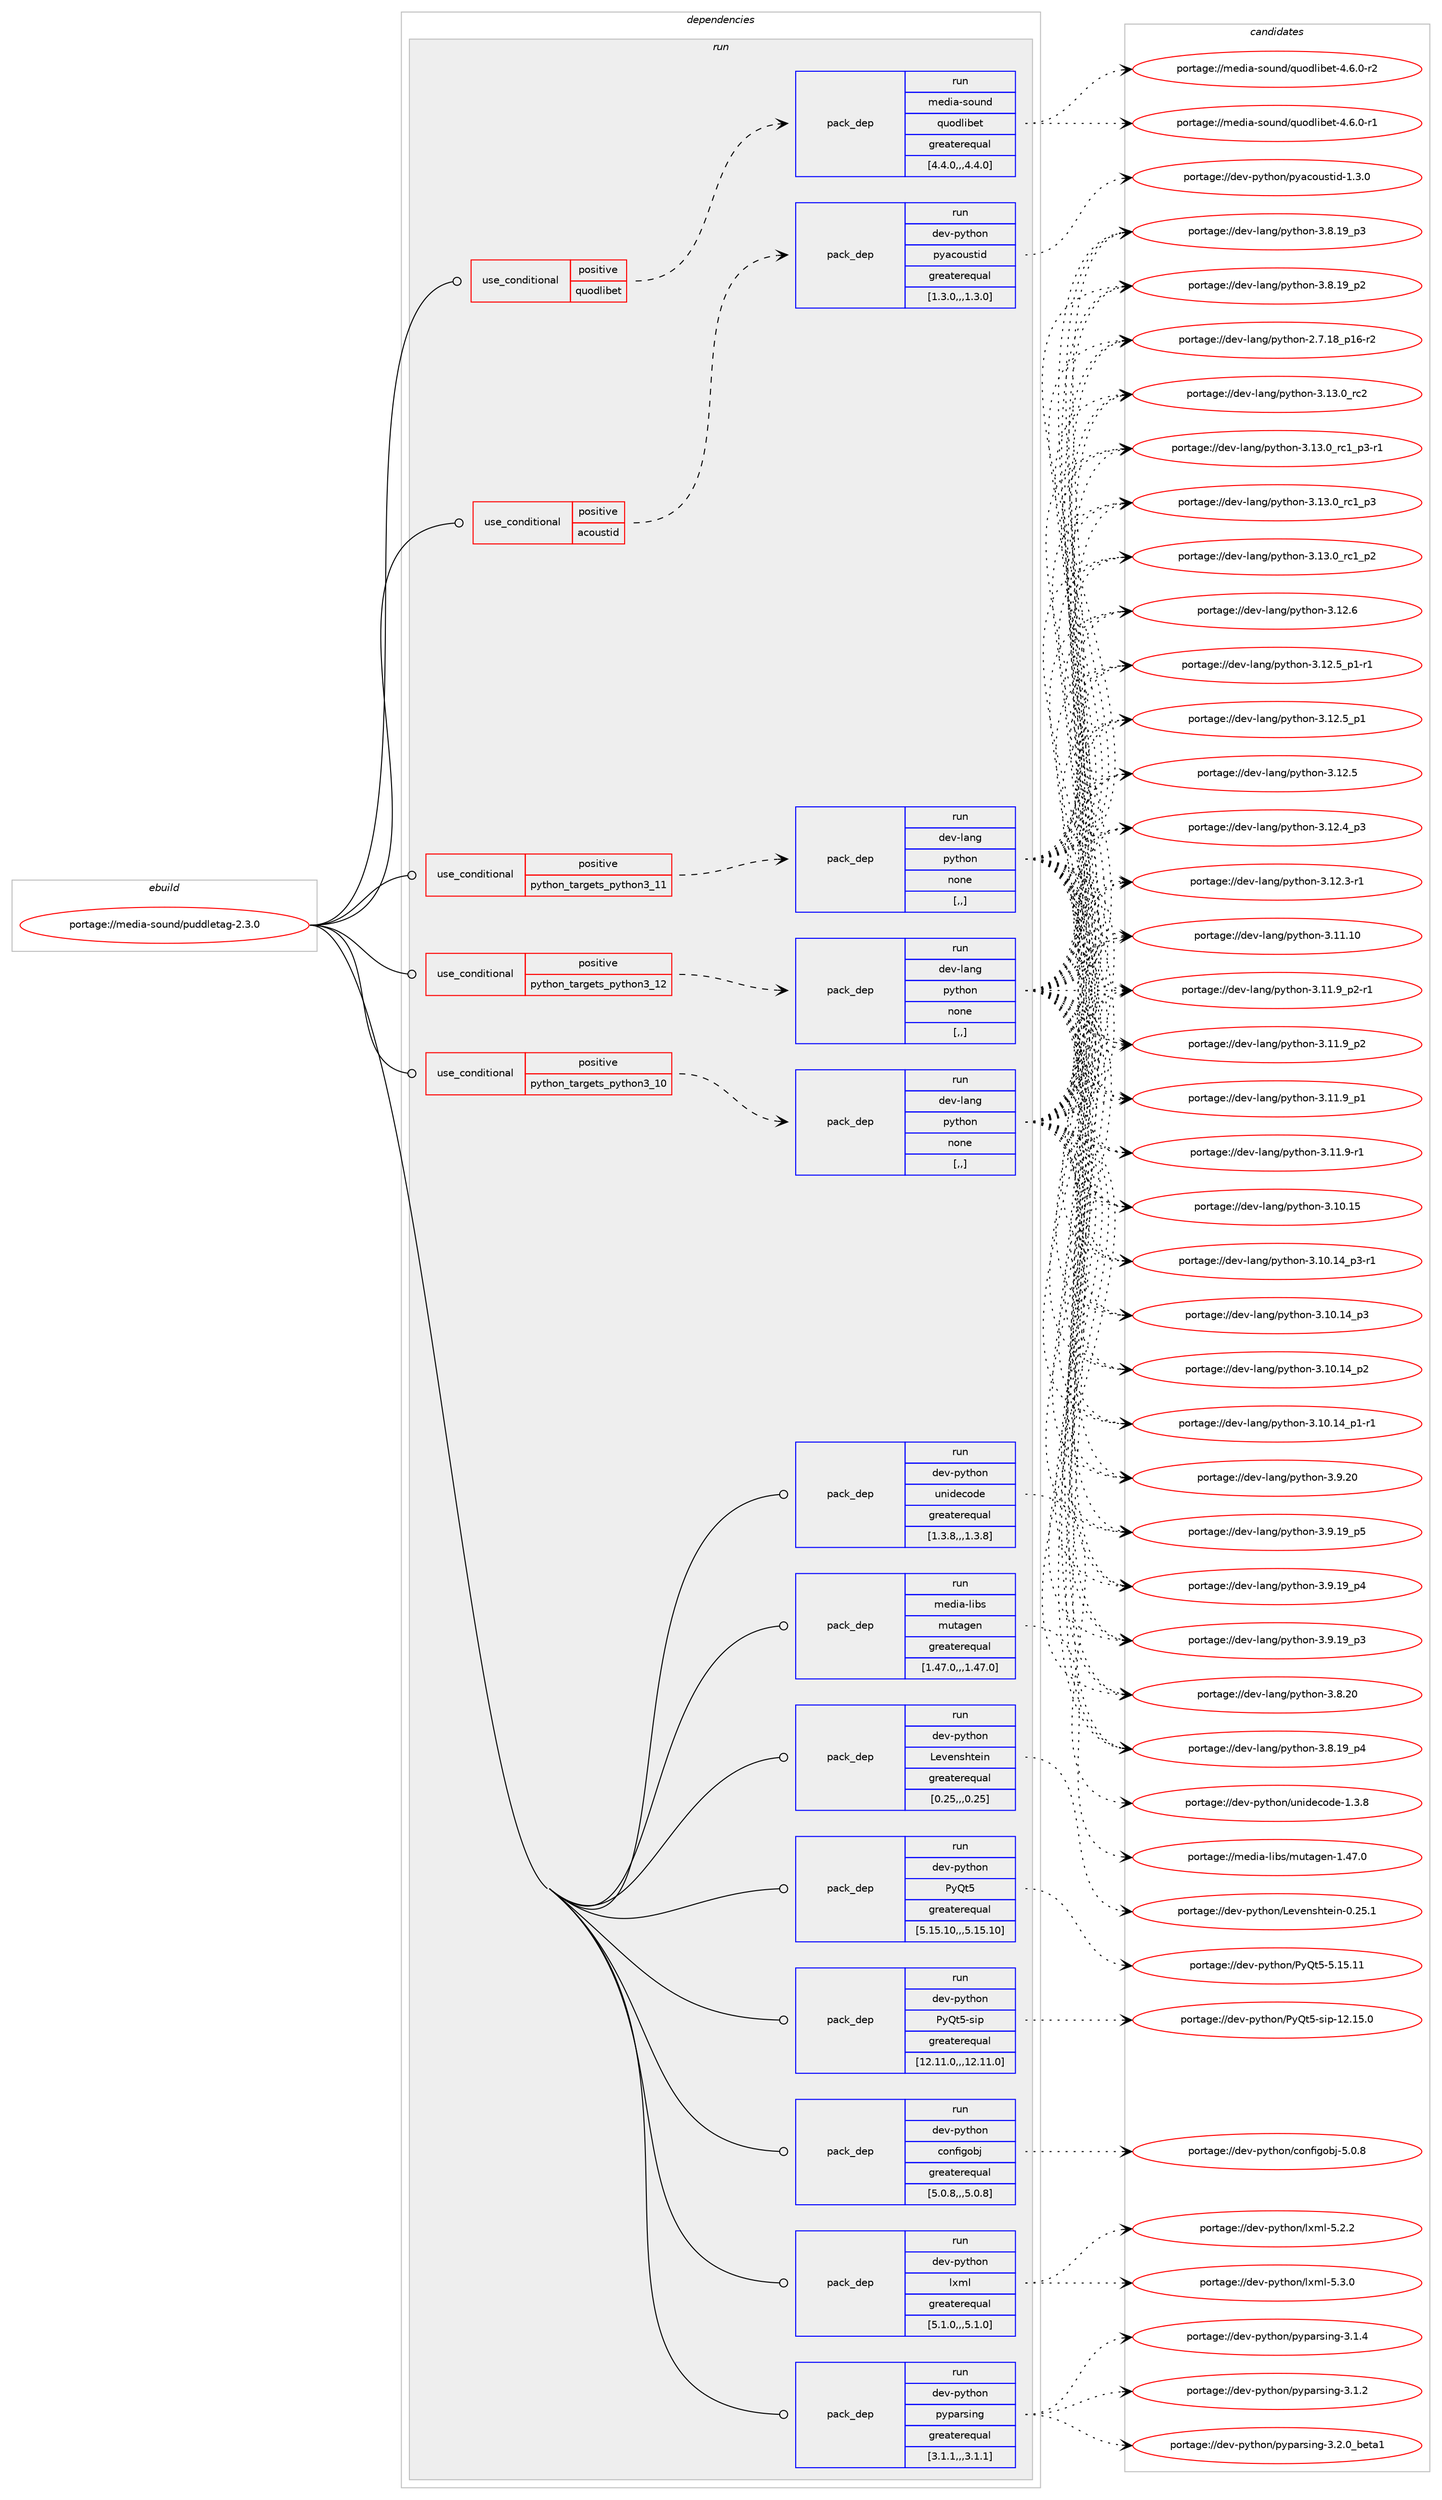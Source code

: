 digraph prolog {

# *************
# Graph options
# *************

newrank=true;
concentrate=true;
compound=true;
graph [rankdir=LR,fontname=Helvetica,fontsize=10,ranksep=1.5];#, ranksep=2.5, nodesep=0.2];
edge  [arrowhead=vee];
node  [fontname=Helvetica,fontsize=10];

# **********
# The ebuild
# **********

subgraph cluster_leftcol {
color=gray;
label=<<i>ebuild</i>>;
id [label="portage://media-sound/puddletag-2.3.0", color=red, width=4, href="../media-sound/puddletag-2.3.0.svg"];
}

# ****************
# The dependencies
# ****************

subgraph cluster_midcol {
color=gray;
label=<<i>dependencies</i>>;
subgraph cluster_compile {
fillcolor="#eeeeee";
style=filled;
label=<<i>compile</i>>;
}
subgraph cluster_compileandrun {
fillcolor="#eeeeee";
style=filled;
label=<<i>compile and run</i>>;
}
subgraph cluster_run {
fillcolor="#eeeeee";
style=filled;
label=<<i>run</i>>;
subgraph cond214558 {
dependency829750 [label=<<TABLE BORDER="0" CELLBORDER="1" CELLSPACING="0" CELLPADDING="4"><TR><TD ROWSPAN="3" CELLPADDING="10">use_conditional</TD></TR><TR><TD>positive</TD></TR><TR><TD>acoustid</TD></TR></TABLE>>, shape=none, color=red];
subgraph pack608952 {
dependency829751 [label=<<TABLE BORDER="0" CELLBORDER="1" CELLSPACING="0" CELLPADDING="4" WIDTH="220"><TR><TD ROWSPAN="6" CELLPADDING="30">pack_dep</TD></TR><TR><TD WIDTH="110">run</TD></TR><TR><TD>dev-python</TD></TR><TR><TD>pyacoustid</TD></TR><TR><TD>greaterequal</TD></TR><TR><TD>[1.3.0,,,1.3.0]</TD></TR></TABLE>>, shape=none, color=blue];
}
dependency829750:e -> dependency829751:w [weight=20,style="dashed",arrowhead="vee"];
}
id:e -> dependency829750:w [weight=20,style="solid",arrowhead="odot"];
subgraph cond214559 {
dependency829752 [label=<<TABLE BORDER="0" CELLBORDER="1" CELLSPACING="0" CELLPADDING="4"><TR><TD ROWSPAN="3" CELLPADDING="10">use_conditional</TD></TR><TR><TD>positive</TD></TR><TR><TD>python_targets_python3_10</TD></TR></TABLE>>, shape=none, color=red];
subgraph pack608953 {
dependency829753 [label=<<TABLE BORDER="0" CELLBORDER="1" CELLSPACING="0" CELLPADDING="4" WIDTH="220"><TR><TD ROWSPAN="6" CELLPADDING="30">pack_dep</TD></TR><TR><TD WIDTH="110">run</TD></TR><TR><TD>dev-lang</TD></TR><TR><TD>python</TD></TR><TR><TD>none</TD></TR><TR><TD>[,,]</TD></TR></TABLE>>, shape=none, color=blue];
}
dependency829752:e -> dependency829753:w [weight=20,style="dashed",arrowhead="vee"];
}
id:e -> dependency829752:w [weight=20,style="solid",arrowhead="odot"];
subgraph cond214560 {
dependency829754 [label=<<TABLE BORDER="0" CELLBORDER="1" CELLSPACING="0" CELLPADDING="4"><TR><TD ROWSPAN="3" CELLPADDING="10">use_conditional</TD></TR><TR><TD>positive</TD></TR><TR><TD>python_targets_python3_11</TD></TR></TABLE>>, shape=none, color=red];
subgraph pack608954 {
dependency829755 [label=<<TABLE BORDER="0" CELLBORDER="1" CELLSPACING="0" CELLPADDING="4" WIDTH="220"><TR><TD ROWSPAN="6" CELLPADDING="30">pack_dep</TD></TR><TR><TD WIDTH="110">run</TD></TR><TR><TD>dev-lang</TD></TR><TR><TD>python</TD></TR><TR><TD>none</TD></TR><TR><TD>[,,]</TD></TR></TABLE>>, shape=none, color=blue];
}
dependency829754:e -> dependency829755:w [weight=20,style="dashed",arrowhead="vee"];
}
id:e -> dependency829754:w [weight=20,style="solid",arrowhead="odot"];
subgraph cond214561 {
dependency829756 [label=<<TABLE BORDER="0" CELLBORDER="1" CELLSPACING="0" CELLPADDING="4"><TR><TD ROWSPAN="3" CELLPADDING="10">use_conditional</TD></TR><TR><TD>positive</TD></TR><TR><TD>python_targets_python3_12</TD></TR></TABLE>>, shape=none, color=red];
subgraph pack608955 {
dependency829757 [label=<<TABLE BORDER="0" CELLBORDER="1" CELLSPACING="0" CELLPADDING="4" WIDTH="220"><TR><TD ROWSPAN="6" CELLPADDING="30">pack_dep</TD></TR><TR><TD WIDTH="110">run</TD></TR><TR><TD>dev-lang</TD></TR><TR><TD>python</TD></TR><TR><TD>none</TD></TR><TR><TD>[,,]</TD></TR></TABLE>>, shape=none, color=blue];
}
dependency829756:e -> dependency829757:w [weight=20,style="dashed",arrowhead="vee"];
}
id:e -> dependency829756:w [weight=20,style="solid",arrowhead="odot"];
subgraph cond214562 {
dependency829758 [label=<<TABLE BORDER="0" CELLBORDER="1" CELLSPACING="0" CELLPADDING="4"><TR><TD ROWSPAN="3" CELLPADDING="10">use_conditional</TD></TR><TR><TD>positive</TD></TR><TR><TD>quodlibet</TD></TR></TABLE>>, shape=none, color=red];
subgraph pack608956 {
dependency829759 [label=<<TABLE BORDER="0" CELLBORDER="1" CELLSPACING="0" CELLPADDING="4" WIDTH="220"><TR><TD ROWSPAN="6" CELLPADDING="30">pack_dep</TD></TR><TR><TD WIDTH="110">run</TD></TR><TR><TD>media-sound</TD></TR><TR><TD>quodlibet</TD></TR><TR><TD>greaterequal</TD></TR><TR><TD>[4.4.0,,,4.4.0]</TD></TR></TABLE>>, shape=none, color=blue];
}
dependency829758:e -> dependency829759:w [weight=20,style="dashed",arrowhead="vee"];
}
id:e -> dependency829758:w [weight=20,style="solid",arrowhead="odot"];
subgraph pack608957 {
dependency829760 [label=<<TABLE BORDER="0" CELLBORDER="1" CELLSPACING="0" CELLPADDING="4" WIDTH="220"><TR><TD ROWSPAN="6" CELLPADDING="30">pack_dep</TD></TR><TR><TD WIDTH="110">run</TD></TR><TR><TD>dev-python</TD></TR><TR><TD>Levenshtein</TD></TR><TR><TD>greaterequal</TD></TR><TR><TD>[0.25,,,0.25]</TD></TR></TABLE>>, shape=none, color=blue];
}
id:e -> dependency829760:w [weight=20,style="solid",arrowhead="odot"];
subgraph pack608958 {
dependency829761 [label=<<TABLE BORDER="0" CELLBORDER="1" CELLSPACING="0" CELLPADDING="4" WIDTH="220"><TR><TD ROWSPAN="6" CELLPADDING="30">pack_dep</TD></TR><TR><TD WIDTH="110">run</TD></TR><TR><TD>dev-python</TD></TR><TR><TD>PyQt5</TD></TR><TR><TD>greaterequal</TD></TR><TR><TD>[5.15.10,,,5.15.10]</TD></TR></TABLE>>, shape=none, color=blue];
}
id:e -> dependency829761:w [weight=20,style="solid",arrowhead="odot"];
subgraph pack608959 {
dependency829762 [label=<<TABLE BORDER="0" CELLBORDER="1" CELLSPACING="0" CELLPADDING="4" WIDTH="220"><TR><TD ROWSPAN="6" CELLPADDING="30">pack_dep</TD></TR><TR><TD WIDTH="110">run</TD></TR><TR><TD>dev-python</TD></TR><TR><TD>PyQt5-sip</TD></TR><TR><TD>greaterequal</TD></TR><TR><TD>[12.11.0,,,12.11.0]</TD></TR></TABLE>>, shape=none, color=blue];
}
id:e -> dependency829762:w [weight=20,style="solid",arrowhead="odot"];
subgraph pack608960 {
dependency829763 [label=<<TABLE BORDER="0" CELLBORDER="1" CELLSPACING="0" CELLPADDING="4" WIDTH="220"><TR><TD ROWSPAN="6" CELLPADDING="30">pack_dep</TD></TR><TR><TD WIDTH="110">run</TD></TR><TR><TD>dev-python</TD></TR><TR><TD>configobj</TD></TR><TR><TD>greaterequal</TD></TR><TR><TD>[5.0.8,,,5.0.8]</TD></TR></TABLE>>, shape=none, color=blue];
}
id:e -> dependency829763:w [weight=20,style="solid",arrowhead="odot"];
subgraph pack608961 {
dependency829764 [label=<<TABLE BORDER="0" CELLBORDER="1" CELLSPACING="0" CELLPADDING="4" WIDTH="220"><TR><TD ROWSPAN="6" CELLPADDING="30">pack_dep</TD></TR><TR><TD WIDTH="110">run</TD></TR><TR><TD>dev-python</TD></TR><TR><TD>lxml</TD></TR><TR><TD>greaterequal</TD></TR><TR><TD>[5.1.0,,,5.1.0]</TD></TR></TABLE>>, shape=none, color=blue];
}
id:e -> dependency829764:w [weight=20,style="solid",arrowhead="odot"];
subgraph pack608962 {
dependency829765 [label=<<TABLE BORDER="0" CELLBORDER="1" CELLSPACING="0" CELLPADDING="4" WIDTH="220"><TR><TD ROWSPAN="6" CELLPADDING="30">pack_dep</TD></TR><TR><TD WIDTH="110">run</TD></TR><TR><TD>dev-python</TD></TR><TR><TD>pyparsing</TD></TR><TR><TD>greaterequal</TD></TR><TR><TD>[3.1.1,,,3.1.1]</TD></TR></TABLE>>, shape=none, color=blue];
}
id:e -> dependency829765:w [weight=20,style="solid",arrowhead="odot"];
subgraph pack608963 {
dependency829766 [label=<<TABLE BORDER="0" CELLBORDER="1" CELLSPACING="0" CELLPADDING="4" WIDTH="220"><TR><TD ROWSPAN="6" CELLPADDING="30">pack_dep</TD></TR><TR><TD WIDTH="110">run</TD></TR><TR><TD>dev-python</TD></TR><TR><TD>unidecode</TD></TR><TR><TD>greaterequal</TD></TR><TR><TD>[1.3.8,,,1.3.8]</TD></TR></TABLE>>, shape=none, color=blue];
}
id:e -> dependency829766:w [weight=20,style="solid",arrowhead="odot"];
subgraph pack608964 {
dependency829767 [label=<<TABLE BORDER="0" CELLBORDER="1" CELLSPACING="0" CELLPADDING="4" WIDTH="220"><TR><TD ROWSPAN="6" CELLPADDING="30">pack_dep</TD></TR><TR><TD WIDTH="110">run</TD></TR><TR><TD>media-libs</TD></TR><TR><TD>mutagen</TD></TR><TR><TD>greaterequal</TD></TR><TR><TD>[1.47.0,,,1.47.0]</TD></TR></TABLE>>, shape=none, color=blue];
}
id:e -> dependency829767:w [weight=20,style="solid",arrowhead="odot"];
}
}

# **************
# The candidates
# **************

subgraph cluster_choices {
rank=same;
color=gray;
label=<<i>candidates</i>>;

subgraph choice608952 {
color=black;
nodesep=1;
choice10010111845112121116104111110471121219799111117115116105100454946514648 [label="portage://dev-python/pyacoustid-1.3.0", color=red, width=4,href="../dev-python/pyacoustid-1.3.0.svg"];
dependency829751:e -> choice10010111845112121116104111110471121219799111117115116105100454946514648:w [style=dotted,weight="100"];
}
subgraph choice608953 {
color=black;
nodesep=1;
choice10010111845108971101034711212111610411111045514649514648951149950 [label="portage://dev-lang/python-3.13.0_rc2", color=red, width=4,href="../dev-lang/python-3.13.0_rc2.svg"];
choice1001011184510897110103471121211161041111104551464951464895114994995112514511449 [label="portage://dev-lang/python-3.13.0_rc1_p3-r1", color=red, width=4,href="../dev-lang/python-3.13.0_rc1_p3-r1.svg"];
choice100101118451089711010347112121116104111110455146495146489511499499511251 [label="portage://dev-lang/python-3.13.0_rc1_p3", color=red, width=4,href="../dev-lang/python-3.13.0_rc1_p3.svg"];
choice100101118451089711010347112121116104111110455146495146489511499499511250 [label="portage://dev-lang/python-3.13.0_rc1_p2", color=red, width=4,href="../dev-lang/python-3.13.0_rc1_p2.svg"];
choice10010111845108971101034711212111610411111045514649504654 [label="portage://dev-lang/python-3.12.6", color=red, width=4,href="../dev-lang/python-3.12.6.svg"];
choice1001011184510897110103471121211161041111104551464950465395112494511449 [label="portage://dev-lang/python-3.12.5_p1-r1", color=red, width=4,href="../dev-lang/python-3.12.5_p1-r1.svg"];
choice100101118451089711010347112121116104111110455146495046539511249 [label="portage://dev-lang/python-3.12.5_p1", color=red, width=4,href="../dev-lang/python-3.12.5_p1.svg"];
choice10010111845108971101034711212111610411111045514649504653 [label="portage://dev-lang/python-3.12.5", color=red, width=4,href="../dev-lang/python-3.12.5.svg"];
choice100101118451089711010347112121116104111110455146495046529511251 [label="portage://dev-lang/python-3.12.4_p3", color=red, width=4,href="../dev-lang/python-3.12.4_p3.svg"];
choice100101118451089711010347112121116104111110455146495046514511449 [label="portage://dev-lang/python-3.12.3-r1", color=red, width=4,href="../dev-lang/python-3.12.3-r1.svg"];
choice1001011184510897110103471121211161041111104551464949464948 [label="portage://dev-lang/python-3.11.10", color=red, width=4,href="../dev-lang/python-3.11.10.svg"];
choice1001011184510897110103471121211161041111104551464949465795112504511449 [label="portage://dev-lang/python-3.11.9_p2-r1", color=red, width=4,href="../dev-lang/python-3.11.9_p2-r1.svg"];
choice100101118451089711010347112121116104111110455146494946579511250 [label="portage://dev-lang/python-3.11.9_p2", color=red, width=4,href="../dev-lang/python-3.11.9_p2.svg"];
choice100101118451089711010347112121116104111110455146494946579511249 [label="portage://dev-lang/python-3.11.9_p1", color=red, width=4,href="../dev-lang/python-3.11.9_p1.svg"];
choice100101118451089711010347112121116104111110455146494946574511449 [label="portage://dev-lang/python-3.11.9-r1", color=red, width=4,href="../dev-lang/python-3.11.9-r1.svg"];
choice1001011184510897110103471121211161041111104551464948464953 [label="portage://dev-lang/python-3.10.15", color=red, width=4,href="../dev-lang/python-3.10.15.svg"];
choice100101118451089711010347112121116104111110455146494846495295112514511449 [label="portage://dev-lang/python-3.10.14_p3-r1", color=red, width=4,href="../dev-lang/python-3.10.14_p3-r1.svg"];
choice10010111845108971101034711212111610411111045514649484649529511251 [label="portage://dev-lang/python-3.10.14_p3", color=red, width=4,href="../dev-lang/python-3.10.14_p3.svg"];
choice10010111845108971101034711212111610411111045514649484649529511250 [label="portage://dev-lang/python-3.10.14_p2", color=red, width=4,href="../dev-lang/python-3.10.14_p2.svg"];
choice100101118451089711010347112121116104111110455146494846495295112494511449 [label="portage://dev-lang/python-3.10.14_p1-r1", color=red, width=4,href="../dev-lang/python-3.10.14_p1-r1.svg"];
choice10010111845108971101034711212111610411111045514657465048 [label="portage://dev-lang/python-3.9.20", color=red, width=4,href="../dev-lang/python-3.9.20.svg"];
choice100101118451089711010347112121116104111110455146574649579511253 [label="portage://dev-lang/python-3.9.19_p5", color=red, width=4,href="../dev-lang/python-3.9.19_p5.svg"];
choice100101118451089711010347112121116104111110455146574649579511252 [label="portage://dev-lang/python-3.9.19_p4", color=red, width=4,href="../dev-lang/python-3.9.19_p4.svg"];
choice100101118451089711010347112121116104111110455146574649579511251 [label="portage://dev-lang/python-3.9.19_p3", color=red, width=4,href="../dev-lang/python-3.9.19_p3.svg"];
choice10010111845108971101034711212111610411111045514656465048 [label="portage://dev-lang/python-3.8.20", color=red, width=4,href="../dev-lang/python-3.8.20.svg"];
choice100101118451089711010347112121116104111110455146564649579511252 [label="portage://dev-lang/python-3.8.19_p4", color=red, width=4,href="../dev-lang/python-3.8.19_p4.svg"];
choice100101118451089711010347112121116104111110455146564649579511251 [label="portage://dev-lang/python-3.8.19_p3", color=red, width=4,href="../dev-lang/python-3.8.19_p3.svg"];
choice100101118451089711010347112121116104111110455146564649579511250 [label="portage://dev-lang/python-3.8.19_p2", color=red, width=4,href="../dev-lang/python-3.8.19_p2.svg"];
choice100101118451089711010347112121116104111110455046554649569511249544511450 [label="portage://dev-lang/python-2.7.18_p16-r2", color=red, width=4,href="../dev-lang/python-2.7.18_p16-r2.svg"];
dependency829753:e -> choice10010111845108971101034711212111610411111045514649514648951149950:w [style=dotted,weight="100"];
dependency829753:e -> choice1001011184510897110103471121211161041111104551464951464895114994995112514511449:w [style=dotted,weight="100"];
dependency829753:e -> choice100101118451089711010347112121116104111110455146495146489511499499511251:w [style=dotted,weight="100"];
dependency829753:e -> choice100101118451089711010347112121116104111110455146495146489511499499511250:w [style=dotted,weight="100"];
dependency829753:e -> choice10010111845108971101034711212111610411111045514649504654:w [style=dotted,weight="100"];
dependency829753:e -> choice1001011184510897110103471121211161041111104551464950465395112494511449:w [style=dotted,weight="100"];
dependency829753:e -> choice100101118451089711010347112121116104111110455146495046539511249:w [style=dotted,weight="100"];
dependency829753:e -> choice10010111845108971101034711212111610411111045514649504653:w [style=dotted,weight="100"];
dependency829753:e -> choice100101118451089711010347112121116104111110455146495046529511251:w [style=dotted,weight="100"];
dependency829753:e -> choice100101118451089711010347112121116104111110455146495046514511449:w [style=dotted,weight="100"];
dependency829753:e -> choice1001011184510897110103471121211161041111104551464949464948:w [style=dotted,weight="100"];
dependency829753:e -> choice1001011184510897110103471121211161041111104551464949465795112504511449:w [style=dotted,weight="100"];
dependency829753:e -> choice100101118451089711010347112121116104111110455146494946579511250:w [style=dotted,weight="100"];
dependency829753:e -> choice100101118451089711010347112121116104111110455146494946579511249:w [style=dotted,weight="100"];
dependency829753:e -> choice100101118451089711010347112121116104111110455146494946574511449:w [style=dotted,weight="100"];
dependency829753:e -> choice1001011184510897110103471121211161041111104551464948464953:w [style=dotted,weight="100"];
dependency829753:e -> choice100101118451089711010347112121116104111110455146494846495295112514511449:w [style=dotted,weight="100"];
dependency829753:e -> choice10010111845108971101034711212111610411111045514649484649529511251:w [style=dotted,weight="100"];
dependency829753:e -> choice10010111845108971101034711212111610411111045514649484649529511250:w [style=dotted,weight="100"];
dependency829753:e -> choice100101118451089711010347112121116104111110455146494846495295112494511449:w [style=dotted,weight="100"];
dependency829753:e -> choice10010111845108971101034711212111610411111045514657465048:w [style=dotted,weight="100"];
dependency829753:e -> choice100101118451089711010347112121116104111110455146574649579511253:w [style=dotted,weight="100"];
dependency829753:e -> choice100101118451089711010347112121116104111110455146574649579511252:w [style=dotted,weight="100"];
dependency829753:e -> choice100101118451089711010347112121116104111110455146574649579511251:w [style=dotted,weight="100"];
dependency829753:e -> choice10010111845108971101034711212111610411111045514656465048:w [style=dotted,weight="100"];
dependency829753:e -> choice100101118451089711010347112121116104111110455146564649579511252:w [style=dotted,weight="100"];
dependency829753:e -> choice100101118451089711010347112121116104111110455146564649579511251:w [style=dotted,weight="100"];
dependency829753:e -> choice100101118451089711010347112121116104111110455146564649579511250:w [style=dotted,weight="100"];
dependency829753:e -> choice100101118451089711010347112121116104111110455046554649569511249544511450:w [style=dotted,weight="100"];
}
subgraph choice608954 {
color=black;
nodesep=1;
choice10010111845108971101034711212111610411111045514649514648951149950 [label="portage://dev-lang/python-3.13.0_rc2", color=red, width=4,href="../dev-lang/python-3.13.0_rc2.svg"];
choice1001011184510897110103471121211161041111104551464951464895114994995112514511449 [label="portage://dev-lang/python-3.13.0_rc1_p3-r1", color=red, width=4,href="../dev-lang/python-3.13.0_rc1_p3-r1.svg"];
choice100101118451089711010347112121116104111110455146495146489511499499511251 [label="portage://dev-lang/python-3.13.0_rc1_p3", color=red, width=4,href="../dev-lang/python-3.13.0_rc1_p3.svg"];
choice100101118451089711010347112121116104111110455146495146489511499499511250 [label="portage://dev-lang/python-3.13.0_rc1_p2", color=red, width=4,href="../dev-lang/python-3.13.0_rc1_p2.svg"];
choice10010111845108971101034711212111610411111045514649504654 [label="portage://dev-lang/python-3.12.6", color=red, width=4,href="../dev-lang/python-3.12.6.svg"];
choice1001011184510897110103471121211161041111104551464950465395112494511449 [label="portage://dev-lang/python-3.12.5_p1-r1", color=red, width=4,href="../dev-lang/python-3.12.5_p1-r1.svg"];
choice100101118451089711010347112121116104111110455146495046539511249 [label="portage://dev-lang/python-3.12.5_p1", color=red, width=4,href="../dev-lang/python-3.12.5_p1.svg"];
choice10010111845108971101034711212111610411111045514649504653 [label="portage://dev-lang/python-3.12.5", color=red, width=4,href="../dev-lang/python-3.12.5.svg"];
choice100101118451089711010347112121116104111110455146495046529511251 [label="portage://dev-lang/python-3.12.4_p3", color=red, width=4,href="../dev-lang/python-3.12.4_p3.svg"];
choice100101118451089711010347112121116104111110455146495046514511449 [label="portage://dev-lang/python-3.12.3-r1", color=red, width=4,href="../dev-lang/python-3.12.3-r1.svg"];
choice1001011184510897110103471121211161041111104551464949464948 [label="portage://dev-lang/python-3.11.10", color=red, width=4,href="../dev-lang/python-3.11.10.svg"];
choice1001011184510897110103471121211161041111104551464949465795112504511449 [label="portage://dev-lang/python-3.11.9_p2-r1", color=red, width=4,href="../dev-lang/python-3.11.9_p2-r1.svg"];
choice100101118451089711010347112121116104111110455146494946579511250 [label="portage://dev-lang/python-3.11.9_p2", color=red, width=4,href="../dev-lang/python-3.11.9_p2.svg"];
choice100101118451089711010347112121116104111110455146494946579511249 [label="portage://dev-lang/python-3.11.9_p1", color=red, width=4,href="../dev-lang/python-3.11.9_p1.svg"];
choice100101118451089711010347112121116104111110455146494946574511449 [label="portage://dev-lang/python-3.11.9-r1", color=red, width=4,href="../dev-lang/python-3.11.9-r1.svg"];
choice1001011184510897110103471121211161041111104551464948464953 [label="portage://dev-lang/python-3.10.15", color=red, width=4,href="../dev-lang/python-3.10.15.svg"];
choice100101118451089711010347112121116104111110455146494846495295112514511449 [label="portage://dev-lang/python-3.10.14_p3-r1", color=red, width=4,href="../dev-lang/python-3.10.14_p3-r1.svg"];
choice10010111845108971101034711212111610411111045514649484649529511251 [label="portage://dev-lang/python-3.10.14_p3", color=red, width=4,href="../dev-lang/python-3.10.14_p3.svg"];
choice10010111845108971101034711212111610411111045514649484649529511250 [label="portage://dev-lang/python-3.10.14_p2", color=red, width=4,href="../dev-lang/python-3.10.14_p2.svg"];
choice100101118451089711010347112121116104111110455146494846495295112494511449 [label="portage://dev-lang/python-3.10.14_p1-r1", color=red, width=4,href="../dev-lang/python-3.10.14_p1-r1.svg"];
choice10010111845108971101034711212111610411111045514657465048 [label="portage://dev-lang/python-3.9.20", color=red, width=4,href="../dev-lang/python-3.9.20.svg"];
choice100101118451089711010347112121116104111110455146574649579511253 [label="portage://dev-lang/python-3.9.19_p5", color=red, width=4,href="../dev-lang/python-3.9.19_p5.svg"];
choice100101118451089711010347112121116104111110455146574649579511252 [label="portage://dev-lang/python-3.9.19_p4", color=red, width=4,href="../dev-lang/python-3.9.19_p4.svg"];
choice100101118451089711010347112121116104111110455146574649579511251 [label="portage://dev-lang/python-3.9.19_p3", color=red, width=4,href="../dev-lang/python-3.9.19_p3.svg"];
choice10010111845108971101034711212111610411111045514656465048 [label="portage://dev-lang/python-3.8.20", color=red, width=4,href="../dev-lang/python-3.8.20.svg"];
choice100101118451089711010347112121116104111110455146564649579511252 [label="portage://dev-lang/python-3.8.19_p4", color=red, width=4,href="../dev-lang/python-3.8.19_p4.svg"];
choice100101118451089711010347112121116104111110455146564649579511251 [label="portage://dev-lang/python-3.8.19_p3", color=red, width=4,href="../dev-lang/python-3.8.19_p3.svg"];
choice100101118451089711010347112121116104111110455146564649579511250 [label="portage://dev-lang/python-3.8.19_p2", color=red, width=4,href="../dev-lang/python-3.8.19_p2.svg"];
choice100101118451089711010347112121116104111110455046554649569511249544511450 [label="portage://dev-lang/python-2.7.18_p16-r2", color=red, width=4,href="../dev-lang/python-2.7.18_p16-r2.svg"];
dependency829755:e -> choice10010111845108971101034711212111610411111045514649514648951149950:w [style=dotted,weight="100"];
dependency829755:e -> choice1001011184510897110103471121211161041111104551464951464895114994995112514511449:w [style=dotted,weight="100"];
dependency829755:e -> choice100101118451089711010347112121116104111110455146495146489511499499511251:w [style=dotted,weight="100"];
dependency829755:e -> choice100101118451089711010347112121116104111110455146495146489511499499511250:w [style=dotted,weight="100"];
dependency829755:e -> choice10010111845108971101034711212111610411111045514649504654:w [style=dotted,weight="100"];
dependency829755:e -> choice1001011184510897110103471121211161041111104551464950465395112494511449:w [style=dotted,weight="100"];
dependency829755:e -> choice100101118451089711010347112121116104111110455146495046539511249:w [style=dotted,weight="100"];
dependency829755:e -> choice10010111845108971101034711212111610411111045514649504653:w [style=dotted,weight="100"];
dependency829755:e -> choice100101118451089711010347112121116104111110455146495046529511251:w [style=dotted,weight="100"];
dependency829755:e -> choice100101118451089711010347112121116104111110455146495046514511449:w [style=dotted,weight="100"];
dependency829755:e -> choice1001011184510897110103471121211161041111104551464949464948:w [style=dotted,weight="100"];
dependency829755:e -> choice1001011184510897110103471121211161041111104551464949465795112504511449:w [style=dotted,weight="100"];
dependency829755:e -> choice100101118451089711010347112121116104111110455146494946579511250:w [style=dotted,weight="100"];
dependency829755:e -> choice100101118451089711010347112121116104111110455146494946579511249:w [style=dotted,weight="100"];
dependency829755:e -> choice100101118451089711010347112121116104111110455146494946574511449:w [style=dotted,weight="100"];
dependency829755:e -> choice1001011184510897110103471121211161041111104551464948464953:w [style=dotted,weight="100"];
dependency829755:e -> choice100101118451089711010347112121116104111110455146494846495295112514511449:w [style=dotted,weight="100"];
dependency829755:e -> choice10010111845108971101034711212111610411111045514649484649529511251:w [style=dotted,weight="100"];
dependency829755:e -> choice10010111845108971101034711212111610411111045514649484649529511250:w [style=dotted,weight="100"];
dependency829755:e -> choice100101118451089711010347112121116104111110455146494846495295112494511449:w [style=dotted,weight="100"];
dependency829755:e -> choice10010111845108971101034711212111610411111045514657465048:w [style=dotted,weight="100"];
dependency829755:e -> choice100101118451089711010347112121116104111110455146574649579511253:w [style=dotted,weight="100"];
dependency829755:e -> choice100101118451089711010347112121116104111110455146574649579511252:w [style=dotted,weight="100"];
dependency829755:e -> choice100101118451089711010347112121116104111110455146574649579511251:w [style=dotted,weight="100"];
dependency829755:e -> choice10010111845108971101034711212111610411111045514656465048:w [style=dotted,weight="100"];
dependency829755:e -> choice100101118451089711010347112121116104111110455146564649579511252:w [style=dotted,weight="100"];
dependency829755:e -> choice100101118451089711010347112121116104111110455146564649579511251:w [style=dotted,weight="100"];
dependency829755:e -> choice100101118451089711010347112121116104111110455146564649579511250:w [style=dotted,weight="100"];
dependency829755:e -> choice100101118451089711010347112121116104111110455046554649569511249544511450:w [style=dotted,weight="100"];
}
subgraph choice608955 {
color=black;
nodesep=1;
choice10010111845108971101034711212111610411111045514649514648951149950 [label="portage://dev-lang/python-3.13.0_rc2", color=red, width=4,href="../dev-lang/python-3.13.0_rc2.svg"];
choice1001011184510897110103471121211161041111104551464951464895114994995112514511449 [label="portage://dev-lang/python-3.13.0_rc1_p3-r1", color=red, width=4,href="../dev-lang/python-3.13.0_rc1_p3-r1.svg"];
choice100101118451089711010347112121116104111110455146495146489511499499511251 [label="portage://dev-lang/python-3.13.0_rc1_p3", color=red, width=4,href="../dev-lang/python-3.13.0_rc1_p3.svg"];
choice100101118451089711010347112121116104111110455146495146489511499499511250 [label="portage://dev-lang/python-3.13.0_rc1_p2", color=red, width=4,href="../dev-lang/python-3.13.0_rc1_p2.svg"];
choice10010111845108971101034711212111610411111045514649504654 [label="portage://dev-lang/python-3.12.6", color=red, width=4,href="../dev-lang/python-3.12.6.svg"];
choice1001011184510897110103471121211161041111104551464950465395112494511449 [label="portage://dev-lang/python-3.12.5_p1-r1", color=red, width=4,href="../dev-lang/python-3.12.5_p1-r1.svg"];
choice100101118451089711010347112121116104111110455146495046539511249 [label="portage://dev-lang/python-3.12.5_p1", color=red, width=4,href="../dev-lang/python-3.12.5_p1.svg"];
choice10010111845108971101034711212111610411111045514649504653 [label="portage://dev-lang/python-3.12.5", color=red, width=4,href="../dev-lang/python-3.12.5.svg"];
choice100101118451089711010347112121116104111110455146495046529511251 [label="portage://dev-lang/python-3.12.4_p3", color=red, width=4,href="../dev-lang/python-3.12.4_p3.svg"];
choice100101118451089711010347112121116104111110455146495046514511449 [label="portage://dev-lang/python-3.12.3-r1", color=red, width=4,href="../dev-lang/python-3.12.3-r1.svg"];
choice1001011184510897110103471121211161041111104551464949464948 [label="portage://dev-lang/python-3.11.10", color=red, width=4,href="../dev-lang/python-3.11.10.svg"];
choice1001011184510897110103471121211161041111104551464949465795112504511449 [label="portage://dev-lang/python-3.11.9_p2-r1", color=red, width=4,href="../dev-lang/python-3.11.9_p2-r1.svg"];
choice100101118451089711010347112121116104111110455146494946579511250 [label="portage://dev-lang/python-3.11.9_p2", color=red, width=4,href="../dev-lang/python-3.11.9_p2.svg"];
choice100101118451089711010347112121116104111110455146494946579511249 [label="portage://dev-lang/python-3.11.9_p1", color=red, width=4,href="../dev-lang/python-3.11.9_p1.svg"];
choice100101118451089711010347112121116104111110455146494946574511449 [label="portage://dev-lang/python-3.11.9-r1", color=red, width=4,href="../dev-lang/python-3.11.9-r1.svg"];
choice1001011184510897110103471121211161041111104551464948464953 [label="portage://dev-lang/python-3.10.15", color=red, width=4,href="../dev-lang/python-3.10.15.svg"];
choice100101118451089711010347112121116104111110455146494846495295112514511449 [label="portage://dev-lang/python-3.10.14_p3-r1", color=red, width=4,href="../dev-lang/python-3.10.14_p3-r1.svg"];
choice10010111845108971101034711212111610411111045514649484649529511251 [label="portage://dev-lang/python-3.10.14_p3", color=red, width=4,href="../dev-lang/python-3.10.14_p3.svg"];
choice10010111845108971101034711212111610411111045514649484649529511250 [label="portage://dev-lang/python-3.10.14_p2", color=red, width=4,href="../dev-lang/python-3.10.14_p2.svg"];
choice100101118451089711010347112121116104111110455146494846495295112494511449 [label="portage://dev-lang/python-3.10.14_p1-r1", color=red, width=4,href="../dev-lang/python-3.10.14_p1-r1.svg"];
choice10010111845108971101034711212111610411111045514657465048 [label="portage://dev-lang/python-3.9.20", color=red, width=4,href="../dev-lang/python-3.9.20.svg"];
choice100101118451089711010347112121116104111110455146574649579511253 [label="portage://dev-lang/python-3.9.19_p5", color=red, width=4,href="../dev-lang/python-3.9.19_p5.svg"];
choice100101118451089711010347112121116104111110455146574649579511252 [label="portage://dev-lang/python-3.9.19_p4", color=red, width=4,href="../dev-lang/python-3.9.19_p4.svg"];
choice100101118451089711010347112121116104111110455146574649579511251 [label="portage://dev-lang/python-3.9.19_p3", color=red, width=4,href="../dev-lang/python-3.9.19_p3.svg"];
choice10010111845108971101034711212111610411111045514656465048 [label="portage://dev-lang/python-3.8.20", color=red, width=4,href="../dev-lang/python-3.8.20.svg"];
choice100101118451089711010347112121116104111110455146564649579511252 [label="portage://dev-lang/python-3.8.19_p4", color=red, width=4,href="../dev-lang/python-3.8.19_p4.svg"];
choice100101118451089711010347112121116104111110455146564649579511251 [label="portage://dev-lang/python-3.8.19_p3", color=red, width=4,href="../dev-lang/python-3.8.19_p3.svg"];
choice100101118451089711010347112121116104111110455146564649579511250 [label="portage://dev-lang/python-3.8.19_p2", color=red, width=4,href="../dev-lang/python-3.8.19_p2.svg"];
choice100101118451089711010347112121116104111110455046554649569511249544511450 [label="portage://dev-lang/python-2.7.18_p16-r2", color=red, width=4,href="../dev-lang/python-2.7.18_p16-r2.svg"];
dependency829757:e -> choice10010111845108971101034711212111610411111045514649514648951149950:w [style=dotted,weight="100"];
dependency829757:e -> choice1001011184510897110103471121211161041111104551464951464895114994995112514511449:w [style=dotted,weight="100"];
dependency829757:e -> choice100101118451089711010347112121116104111110455146495146489511499499511251:w [style=dotted,weight="100"];
dependency829757:e -> choice100101118451089711010347112121116104111110455146495146489511499499511250:w [style=dotted,weight="100"];
dependency829757:e -> choice10010111845108971101034711212111610411111045514649504654:w [style=dotted,weight="100"];
dependency829757:e -> choice1001011184510897110103471121211161041111104551464950465395112494511449:w [style=dotted,weight="100"];
dependency829757:e -> choice100101118451089711010347112121116104111110455146495046539511249:w [style=dotted,weight="100"];
dependency829757:e -> choice10010111845108971101034711212111610411111045514649504653:w [style=dotted,weight="100"];
dependency829757:e -> choice100101118451089711010347112121116104111110455146495046529511251:w [style=dotted,weight="100"];
dependency829757:e -> choice100101118451089711010347112121116104111110455146495046514511449:w [style=dotted,weight="100"];
dependency829757:e -> choice1001011184510897110103471121211161041111104551464949464948:w [style=dotted,weight="100"];
dependency829757:e -> choice1001011184510897110103471121211161041111104551464949465795112504511449:w [style=dotted,weight="100"];
dependency829757:e -> choice100101118451089711010347112121116104111110455146494946579511250:w [style=dotted,weight="100"];
dependency829757:e -> choice100101118451089711010347112121116104111110455146494946579511249:w [style=dotted,weight="100"];
dependency829757:e -> choice100101118451089711010347112121116104111110455146494946574511449:w [style=dotted,weight="100"];
dependency829757:e -> choice1001011184510897110103471121211161041111104551464948464953:w [style=dotted,weight="100"];
dependency829757:e -> choice100101118451089711010347112121116104111110455146494846495295112514511449:w [style=dotted,weight="100"];
dependency829757:e -> choice10010111845108971101034711212111610411111045514649484649529511251:w [style=dotted,weight="100"];
dependency829757:e -> choice10010111845108971101034711212111610411111045514649484649529511250:w [style=dotted,weight="100"];
dependency829757:e -> choice100101118451089711010347112121116104111110455146494846495295112494511449:w [style=dotted,weight="100"];
dependency829757:e -> choice10010111845108971101034711212111610411111045514657465048:w [style=dotted,weight="100"];
dependency829757:e -> choice100101118451089711010347112121116104111110455146574649579511253:w [style=dotted,weight="100"];
dependency829757:e -> choice100101118451089711010347112121116104111110455146574649579511252:w [style=dotted,weight="100"];
dependency829757:e -> choice100101118451089711010347112121116104111110455146574649579511251:w [style=dotted,weight="100"];
dependency829757:e -> choice10010111845108971101034711212111610411111045514656465048:w [style=dotted,weight="100"];
dependency829757:e -> choice100101118451089711010347112121116104111110455146564649579511252:w [style=dotted,weight="100"];
dependency829757:e -> choice100101118451089711010347112121116104111110455146564649579511251:w [style=dotted,weight="100"];
dependency829757:e -> choice100101118451089711010347112121116104111110455146564649579511250:w [style=dotted,weight="100"];
dependency829757:e -> choice100101118451089711010347112121116104111110455046554649569511249544511450:w [style=dotted,weight="100"];
}
subgraph choice608956 {
color=black;
nodesep=1;
choice109101100105974511511111711010047113117111100108105981011164552465446484511450 [label="portage://media-sound/quodlibet-4.6.0-r2", color=red, width=4,href="../media-sound/quodlibet-4.6.0-r2.svg"];
choice109101100105974511511111711010047113117111100108105981011164552465446484511449 [label="portage://media-sound/quodlibet-4.6.0-r1", color=red, width=4,href="../media-sound/quodlibet-4.6.0-r1.svg"];
dependency829759:e -> choice109101100105974511511111711010047113117111100108105981011164552465446484511450:w [style=dotted,weight="100"];
dependency829759:e -> choice109101100105974511511111711010047113117111100108105981011164552465446484511449:w [style=dotted,weight="100"];
}
subgraph choice608957 {
color=black;
nodesep=1;
choice10010111845112121116104111110477610111810111011510411610110511045484650534649 [label="portage://dev-python/Levenshtein-0.25.1", color=red, width=4,href="../dev-python/Levenshtein-0.25.1.svg"];
dependency829760:e -> choice10010111845112121116104111110477610111810111011510411610110511045484650534649:w [style=dotted,weight="100"];
}
subgraph choice608958 {
color=black;
nodesep=1;
choice10010111845112121116104111110478012181116534553464953464949 [label="portage://dev-python/PyQt5-5.15.11", color=red, width=4,href="../dev-python/PyQt5-5.15.11.svg"];
dependency829761:e -> choice10010111845112121116104111110478012181116534553464953464949:w [style=dotted,weight="100"];
}
subgraph choice608959 {
color=black;
nodesep=1;
choice1001011184511212111610411111047801218111653451151051124549504649534648 [label="portage://dev-python/PyQt5-sip-12.15.0", color=red, width=4,href="../dev-python/PyQt5-sip-12.15.0.svg"];
dependency829762:e -> choice1001011184511212111610411111047801218111653451151051124549504649534648:w [style=dotted,weight="100"];
}
subgraph choice608960 {
color=black;
nodesep=1;
choice10010111845112121116104111110479911111010210510311198106455346484656 [label="portage://dev-python/configobj-5.0.8", color=red, width=4,href="../dev-python/configobj-5.0.8.svg"];
dependency829763:e -> choice10010111845112121116104111110479911111010210510311198106455346484656:w [style=dotted,weight="100"];
}
subgraph choice608961 {
color=black;
nodesep=1;
choice1001011184511212111610411111047108120109108455346514648 [label="portage://dev-python/lxml-5.3.0", color=red, width=4,href="../dev-python/lxml-5.3.0.svg"];
choice1001011184511212111610411111047108120109108455346504650 [label="portage://dev-python/lxml-5.2.2", color=red, width=4,href="../dev-python/lxml-5.2.2.svg"];
dependency829764:e -> choice1001011184511212111610411111047108120109108455346514648:w [style=dotted,weight="100"];
dependency829764:e -> choice1001011184511212111610411111047108120109108455346504650:w [style=dotted,weight="100"];
}
subgraph choice608962 {
color=black;
nodesep=1;
choice10010111845112121116104111110471121211129711411510511010345514650464895981011169749 [label="portage://dev-python/pyparsing-3.2.0_beta1", color=red, width=4,href="../dev-python/pyparsing-3.2.0_beta1.svg"];
choice100101118451121211161041111104711212111297114115105110103455146494652 [label="portage://dev-python/pyparsing-3.1.4", color=red, width=4,href="../dev-python/pyparsing-3.1.4.svg"];
choice100101118451121211161041111104711212111297114115105110103455146494650 [label="portage://dev-python/pyparsing-3.1.2", color=red, width=4,href="../dev-python/pyparsing-3.1.2.svg"];
dependency829765:e -> choice10010111845112121116104111110471121211129711411510511010345514650464895981011169749:w [style=dotted,weight="100"];
dependency829765:e -> choice100101118451121211161041111104711212111297114115105110103455146494652:w [style=dotted,weight="100"];
dependency829765:e -> choice100101118451121211161041111104711212111297114115105110103455146494650:w [style=dotted,weight="100"];
}
subgraph choice608963 {
color=black;
nodesep=1;
choice100101118451121211161041111104711711010510010199111100101454946514656 [label="portage://dev-python/unidecode-1.3.8", color=red, width=4,href="../dev-python/unidecode-1.3.8.svg"];
dependency829766:e -> choice100101118451121211161041111104711711010510010199111100101454946514656:w [style=dotted,weight="100"];
}
subgraph choice608964 {
color=black;
nodesep=1;
choice109101100105974510810598115471091171169710310111045494652554648 [label="portage://media-libs/mutagen-1.47.0", color=red, width=4,href="../media-libs/mutagen-1.47.0.svg"];
dependency829767:e -> choice109101100105974510810598115471091171169710310111045494652554648:w [style=dotted,weight="100"];
}
}

}
